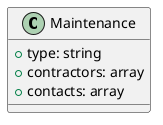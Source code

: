 @startuml
class Maintenance {
  + type: string
  + contractors: array
  + contacts: array
}
@enduml
